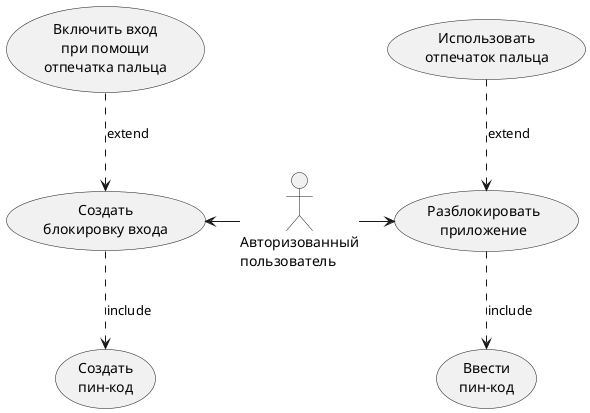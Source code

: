 @startuml
"Авторизованный\nпользователь" as user
user -left-> (Создать\nблокировку входа)
user -right-> (Разблокировать\nприложение)
(Создать\nблокировку входа) -down.> (Создать\nпин-код) : include
(Включить вход\nпри помощи\nотпечатка пальца) -down.> (Создать\nблокировку входа) : extend

(Разблокировать\nприложение) -down.> (Ввести\nпин-код) : include
(Использовать\nотпечаток пальца) -down.> (Разблокировать\nприложение) : extend
@enduml